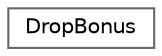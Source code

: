 digraph "Graphical Class Hierarchy"
{
 // LATEX_PDF_SIZE
  bgcolor="transparent";
  edge [fontname=Helvetica,fontsize=10,labelfontname=Helvetica,labelfontsize=10];
  node [fontname=Helvetica,fontsize=10,shape=box,height=0.2,width=0.4];
  rankdir="LR";
  Node0 [label="DropBonus",height=0.2,width=0.4,color="grey40", fillcolor="white", style="filled",URL="$struct_drop_bonus.html",tooltip="The dropBonus component."];
}
